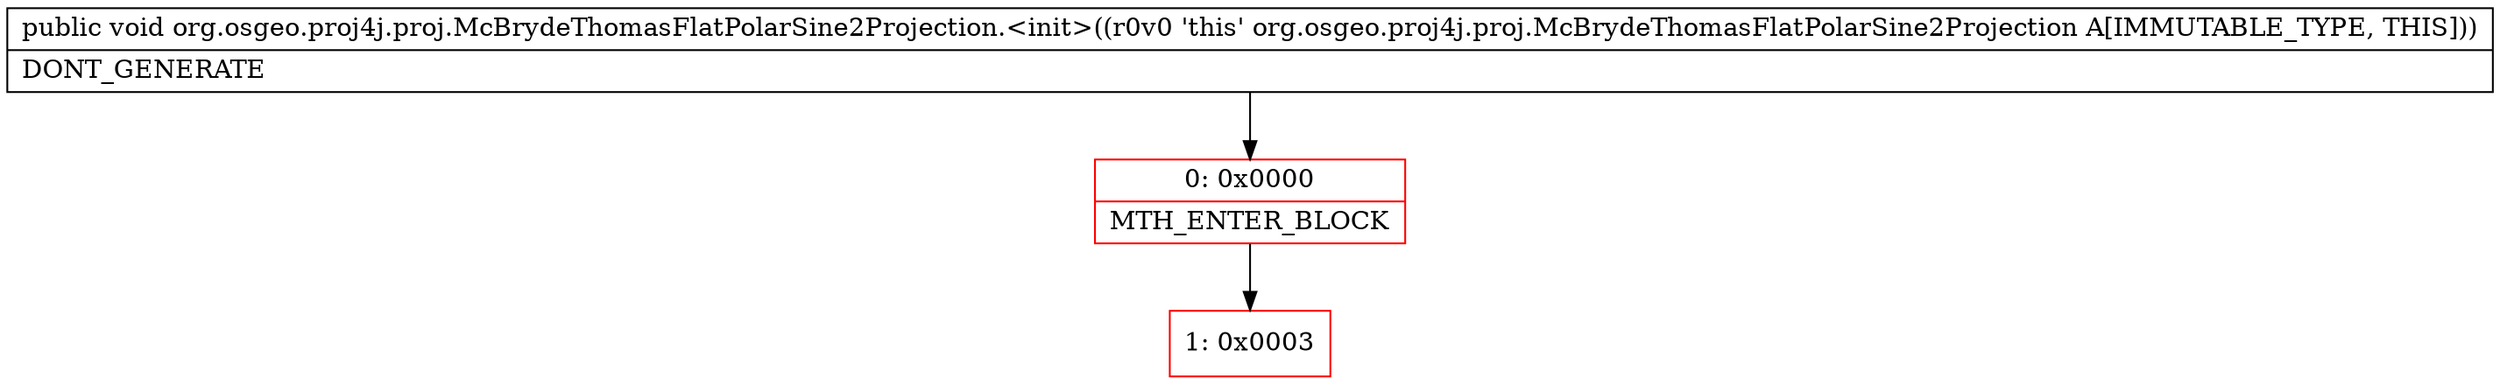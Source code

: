 digraph "CFG fororg.osgeo.proj4j.proj.McBrydeThomasFlatPolarSine2Projection.\<init\>()V" {
subgraph cluster_Region_1979254334 {
label = "R(0)";
node [shape=record,color=blue];
}
Node_0 [shape=record,color=red,label="{0\:\ 0x0000|MTH_ENTER_BLOCK\l}"];
Node_1 [shape=record,color=red,label="{1\:\ 0x0003}"];
MethodNode[shape=record,label="{public void org.osgeo.proj4j.proj.McBrydeThomasFlatPolarSine2Projection.\<init\>((r0v0 'this' org.osgeo.proj4j.proj.McBrydeThomasFlatPolarSine2Projection A[IMMUTABLE_TYPE, THIS]))  | DONT_GENERATE\l}"];
MethodNode -> Node_0;
Node_0 -> Node_1;
}

